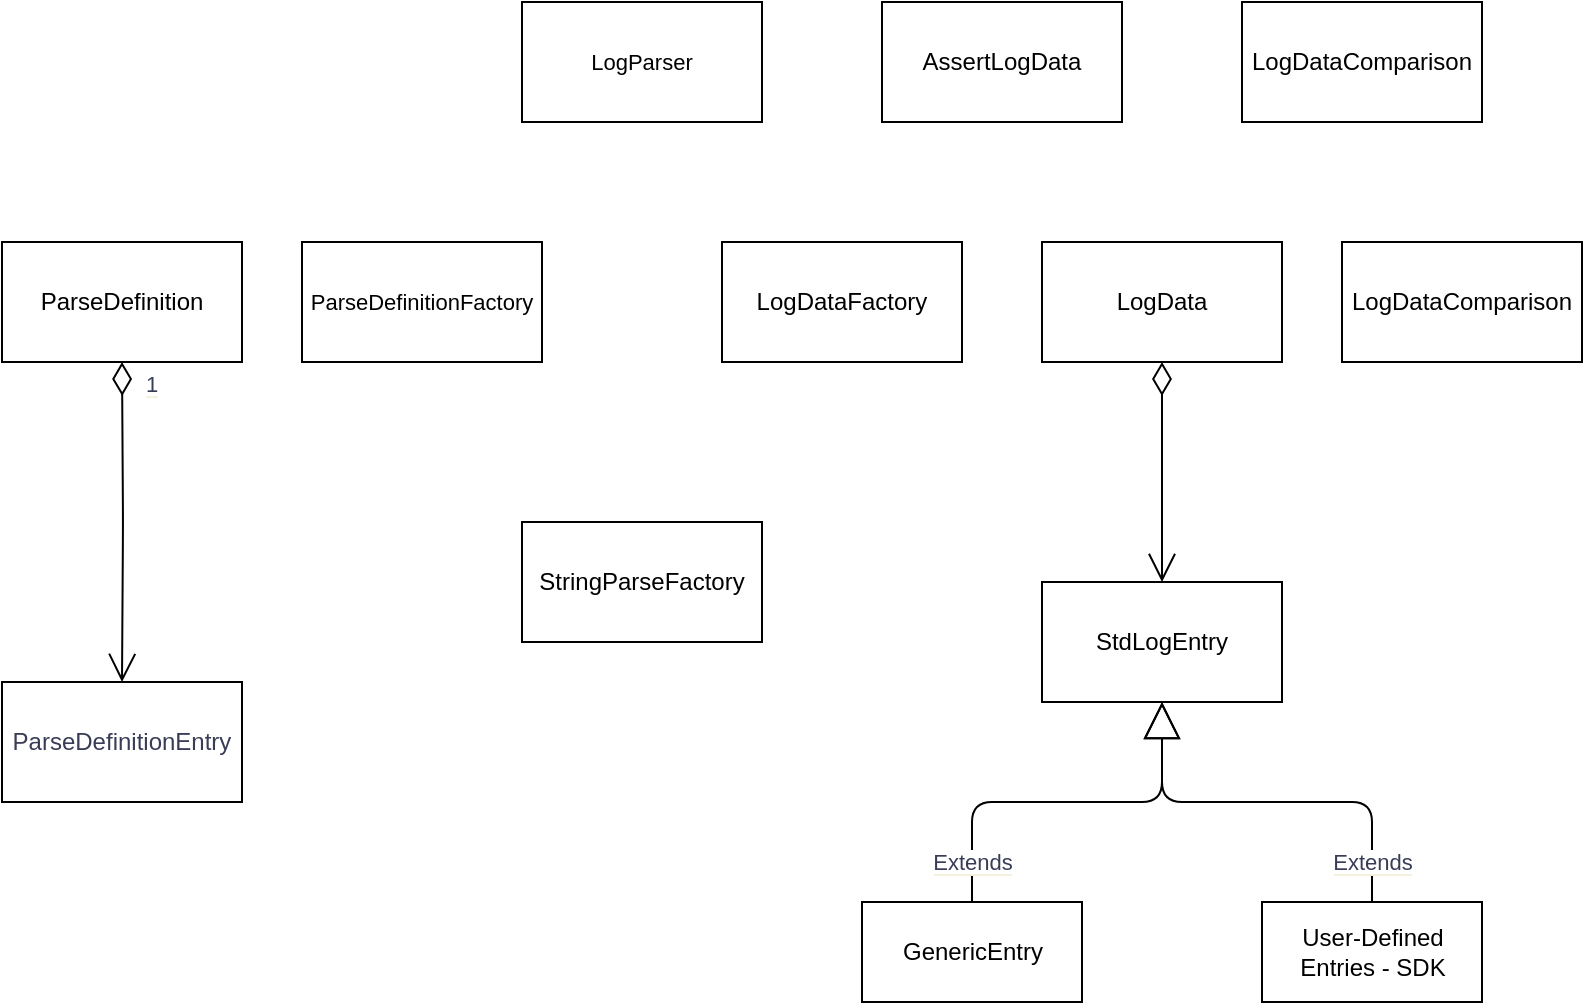 <mxfile version="21.5.0" type="device" pages="3">
  <diagram id="GF7U1PxuMcIbTAeL1bwN" name="Classes">
    <mxGraphModel dx="1075" dy="878" grid="1" gridSize="10" guides="1" tooltips="1" connect="1" arrows="1" fold="1" page="1" pageScale="1" pageWidth="850" pageHeight="1100" background="#FFFFFF" math="0" shadow="0">
      <root>
        <mxCell id="0" />
        <mxCell id="1" parent="0" />
        <mxCell id="3esVAuNI5rKfL7CeLyRI-1" value="ParseDefinition" style="rounded=0;whiteSpace=wrap;html=1;" parent="1" vertex="1">
          <mxGeometry x="70" y="190" width="120" height="60" as="geometry" />
        </mxCell>
        <mxCell id="3esVAuNI5rKfL7CeLyRI-4" value="ParseDefinitionEntry" style="rounded=0;whiteSpace=wrap;html=1;fontColor=#393C56;fillColor=#FFFFFF;" parent="1" vertex="1">
          <mxGeometry x="70" y="410" width="120" height="60" as="geometry" />
        </mxCell>
        <mxCell id="3esVAuNI5rKfL7CeLyRI-5" value="1" style="endArrow=open;html=1;endSize=12;startArrow=diamondThin;startSize=14;startFill=0;edgeStyle=orthogonalEdgeStyle;align=left;verticalAlign=bottom;exitX=0.5;exitY=1;exitDx=0;exitDy=0;labelBackgroundColor=#F4F1DE;fontColor=#393C56;" parent="1" source="3esVAuNI5rKfL7CeLyRI-9" target="3esVAuNI5rKfL7CeLyRI-10" edge="1">
          <mxGeometry x="-1" y="3" relative="1" as="geometry">
            <mxPoint x="560" y="530" as="sourcePoint" />
            <mxPoint x="720" y="530" as="targetPoint" />
          </mxGeometry>
        </mxCell>
        <mxCell id="3esVAuNI5rKfL7CeLyRI-7" value="&lt;span style=&quot;background-color: rgb(255 , 255 , 255)&quot;&gt;1&lt;/span&gt;" style="endArrow=open;html=1;endSize=12;startArrow=diamondThin;startSize=14;startFill=0;edgeStyle=orthogonalEdgeStyle;align=left;verticalAlign=bottom;entryX=0.5;entryY=0;entryDx=0;entryDy=0;labelBackgroundColor=#F4F1DE;fontColor=#393C56;" parent="1" target="3esVAuNI5rKfL7CeLyRI-4" edge="1">
          <mxGeometry x="-0.75" y="10" relative="1" as="geometry">
            <mxPoint x="130" y="250" as="sourcePoint" />
            <mxPoint x="290" y="250" as="targetPoint" />
            <mxPoint as="offset" />
          </mxGeometry>
        </mxCell>
        <mxCell id="3esVAuNI5rKfL7CeLyRI-8" value="StringParseFactory" style="rounded=0;whiteSpace=wrap;html=1;" parent="1" vertex="1">
          <mxGeometry x="330" y="330" width="120" height="60" as="geometry" />
        </mxCell>
        <mxCell id="3esVAuNI5rKfL7CeLyRI-9" value="LogData" style="rounded=0;whiteSpace=wrap;html=1;" parent="1" vertex="1">
          <mxGeometry x="590" y="190" width="120" height="60" as="geometry" />
        </mxCell>
        <mxCell id="3esVAuNI5rKfL7CeLyRI-10" value="StdLogEntry" style="rounded=0;whiteSpace=wrap;html=1;" parent="1" vertex="1">
          <mxGeometry x="590" y="360" width="120" height="60" as="geometry" />
        </mxCell>
        <mxCell id="3esVAuNI5rKfL7CeLyRI-11" value="&lt;span style=&quot;background-color: rgb(255 , 255 , 255)&quot;&gt;Extends&lt;/span&gt;" style="endArrow=block;endSize=16;endFill=0;html=1;entryX=0.5;entryY=1;entryDx=0;entryDy=0;exitX=0.5;exitY=0;exitDx=0;exitDy=0;edgeStyle=orthogonalEdgeStyle;labelBackgroundColor=#F4F1DE;fontColor=#393C56;" parent="1" source="3esVAuNI5rKfL7CeLyRI-13" target="3esVAuNI5rKfL7CeLyRI-10" edge="1">
          <mxGeometry x="-0.805" width="160" relative="1" as="geometry">
            <mxPoint x="580" y="530" as="sourcePoint" />
            <mxPoint x="720" y="530" as="targetPoint" />
            <mxPoint as="offset" />
          </mxGeometry>
        </mxCell>
        <mxCell id="3esVAuNI5rKfL7CeLyRI-12" value="GenericEntry" style="html=1;" parent="1" vertex="1">
          <mxGeometry x="500" y="520" width="110" height="50" as="geometry" />
        </mxCell>
        <mxCell id="3esVAuNI5rKfL7CeLyRI-13" value="User-Defined &lt;br&gt;Entries - SDK" style="html=1;" parent="1" vertex="1">
          <mxGeometry x="700" y="520" width="110" height="50" as="geometry" />
        </mxCell>
        <mxCell id="3esVAuNI5rKfL7CeLyRI-16" value="&lt;span style=&quot;background-color: rgb(255 , 255 , 255)&quot;&gt;Extends&lt;/span&gt;" style="endArrow=block;endSize=16;endFill=0;html=1;exitX=0.5;exitY=0;exitDx=0;exitDy=0;edgeStyle=orthogonalEdgeStyle;labelBackgroundColor=#F4F1DE;fontColor=#393C56;" parent="1" source="3esVAuNI5rKfL7CeLyRI-12" edge="1">
          <mxGeometry x="-0.795" width="160" relative="1" as="geometry">
            <mxPoint x="765" y="530" as="sourcePoint" />
            <mxPoint x="650" y="420" as="targetPoint" />
            <Array as="points">
              <mxPoint x="555" y="470" />
              <mxPoint x="650" y="470" />
            </Array>
            <mxPoint as="offset" />
          </mxGeometry>
        </mxCell>
        <mxCell id="TdK94imFUNZyAdLY62Pe-1" value="LogDataFactory" style="rounded=0;whiteSpace=wrap;html=1;" parent="1" vertex="1">
          <mxGeometry x="430" y="190" width="120" height="60" as="geometry" />
        </mxCell>
        <mxCell id="zzXbPnh0_n_hrCKqK9TP-1" value="ParseDefinitionFactory" style="rounded=0;whiteSpace=wrap;html=1;labelBackgroundColor=#FFFFFF;strokeColor=#000000;fillColor=#FFFFFF;fontSize=11;align=center;" parent="1" vertex="1">
          <mxGeometry x="220" y="190" width="120" height="60" as="geometry" />
        </mxCell>
        <mxCell id="zzXbPnh0_n_hrCKqK9TP-2" value="LogParser" style="rounded=0;whiteSpace=wrap;html=1;labelBackgroundColor=#FFFFFF;strokeColor=#000000;fillColor=#FFFFFF;fontSize=11;align=center;" parent="1" vertex="1">
          <mxGeometry x="330" y="70" width="120" height="60" as="geometry" />
        </mxCell>
        <mxCell id="14i7gPND95nUmCYajVc4-1" value="AssertLogData" style="rounded=0;whiteSpace=wrap;html=1;" parent="1" vertex="1">
          <mxGeometry x="510" y="70" width="120" height="60" as="geometry" />
        </mxCell>
        <mxCell id="IXznLi01B8EG89rwjajt-1" value="LogDataComparison" style="rounded=0;whiteSpace=wrap;html=1;" vertex="1" parent="1">
          <mxGeometry x="690" y="70" width="120" height="60" as="geometry" />
        </mxCell>
        <mxCell id="yQtMzxN9dYNKCZFNFqiL-1" value="LogDataComparison" style="rounded=0;whiteSpace=wrap;html=1;" vertex="1" parent="1">
          <mxGeometry x="740" y="190" width="120" height="60" as="geometry" />
        </mxCell>
      </root>
    </mxGraphModel>
  </diagram>
  <diagram id="LirX-YWR1LI0kx1sx8zC" name="Processes">
    <mxGraphModel dx="1075" dy="878" grid="1" gridSize="10" guides="1" tooltips="1" connect="1" arrows="1" fold="1" page="1" pageScale="1" pageWidth="827" pageHeight="1169" background="#FFFFFF" math="0" shadow="0">
      <root>
        <mxCell id="dgaH53lybmkEFGB52cs7-0" />
        <mxCell id="dgaH53lybmkEFGB52cs7-1" parent="dgaH53lybmkEFGB52cs7-0" />
        <mxCell id="dgaH53lybmkEFGB52cs7-28" style="edgeStyle=orthogonalEdgeStyle;rounded=0;orthogonalLoop=1;jettySize=auto;html=1;exitX=1;exitY=0.5;exitDx=0;exitDy=0;entryX=0;entryY=0.25;entryDx=0;entryDy=0;labelBackgroundColor=#FFFFFF;fontColor=#393C56;" parent="dgaH53lybmkEFGB52cs7-1" source="dgaH53lybmkEFGB52cs7-22" target="dgaH53lybmkEFGB52cs7-27" edge="1">
          <mxGeometry relative="1" as="geometry" />
        </mxCell>
        <mxCell id="FXQAlGXq-PYeFnHcnt1Y-21" value="export" style="edgeStyle=orthogonalEdgeStyle;rounded=0;orthogonalLoop=1;jettySize=auto;html=1;exitX=1;exitY=0.25;exitDx=0;exitDy=0;entryX=0.009;entryY=0.413;entryDx=0;entryDy=0;entryPerimeter=0;dashed=1;labelBackgroundColor=#FFFFFF;strokeColor=#000000;fontSize=11;" parent="dgaH53lybmkEFGB52cs7-1" source="dgaH53lybmkEFGB52cs7-22" target="FXQAlGXq-PYeFnHcnt1Y-19" edge="1">
          <mxGeometry relative="1" as="geometry" />
        </mxCell>
        <mxCell id="dgaH53lybmkEFGB52cs7-22" value="Parse Definition" style="rounded=0;whiteSpace=wrap;html=1;shadow=1;labelBackgroundColor=#FFFFFF;" parent="dgaH53lybmkEFGB52cs7-1" vertex="1">
          <mxGeometry x="260" y="130" width="120" height="60" as="geometry" />
        </mxCell>
        <mxCell id="dgaH53lybmkEFGB52cs7-45" style="edgeStyle=orthogonalEdgeStyle;rounded=0;orthogonalLoop=1;jettySize=auto;html=1;exitX=1;exitY=0.5;exitDx=0;exitDy=0;entryX=0;entryY=0.5;entryDx=0;entryDy=0;fontColor=#393C56;labelBackgroundColor=#FFFFFF;" parent="dgaH53lybmkEFGB52cs7-1" source="dgaH53lybmkEFGB52cs7-27" target="dgaH53lybmkEFGB52cs7-42" edge="1">
          <mxGeometry relative="1" as="geometry" />
        </mxCell>
        <mxCell id="dgaH53lybmkEFGB52cs7-27" value="LogDataFactory" style="rounded=0;whiteSpace=wrap;html=1;shadow=1;labelBackgroundColor=#FFFFFF;" parent="dgaH53lybmkEFGB52cs7-1" vertex="1">
          <mxGeometry x="440" y="227" width="120" height="60" as="geometry" />
        </mxCell>
        <mxCell id="dgaH53lybmkEFGB52cs7-35" value="Group By &lt;br&gt;Definition Entry" style="edgeStyle=orthogonalEdgeStyle;rounded=0;orthogonalLoop=1;jettySize=auto;html=1;exitX=1;exitY=0.25;exitDx=0;exitDy=0;entryX=0;entryY=0.5;entryDx=0;entryDy=0;entryPerimeter=0;fontColor=#393C56;labelBackgroundColor=#FFFFFF;" parent="dgaH53lybmkEFGB52cs7-1" source="dgaH53lybmkEFGB52cs7-42" target="dgaH53lybmkEFGB52cs7-34" edge="1">
          <mxGeometry x="0.589" relative="1" as="geometry">
            <mxPoint x="700" y="260" as="sourcePoint" />
            <Array as="points">
              <mxPoint x="850" y="242" />
              <mxPoint x="850" y="180" />
            </Array>
            <mxPoint as="offset" />
          </mxGeometry>
        </mxCell>
        <mxCell id="dgaH53lybmkEFGB52cs7-32" style="edgeStyle=orthogonalEdgeStyle;rounded=0;orthogonalLoop=1;jettySize=auto;html=1;exitX=0.5;exitY=1;exitDx=0;exitDy=0;labelBackgroundColor=#FFFFFF;fontColor=#393C56;" parent="dgaH53lybmkEFGB52cs7-1" edge="1">
          <mxGeometry relative="1" as="geometry">
            <mxPoint x="680" y="292" as="sourcePoint" />
            <mxPoint x="680" y="292" as="targetPoint" />
          </mxGeometry>
        </mxCell>
        <mxCell id="dgaH53lybmkEFGB52cs7-34" value="Group By" style="strokeWidth=2;html=1;shape=mxgraph.flowchart.terminator;whiteSpace=wrap;shadow=1;labelBackgroundColor=#FFFFFF;" parent="dgaH53lybmkEFGB52cs7-1" vertex="1">
          <mxGeometry x="970" y="150" width="100" height="60" as="geometry" />
        </mxCell>
        <mxCell id="FXQAlGXq-PYeFnHcnt1Y-17" value="&lt;font style=&quot;font-size: 11px&quot;&gt;Filter By &lt;br&gt;Definition Entry&lt;/font&gt;" style="edgeStyle=orthogonalEdgeStyle;rounded=0;orthogonalLoop=1;jettySize=auto;html=1;exitX=1;exitY=0.25;exitDx=0;exitDy=0;entryX=0;entryY=0.5;entryDx=0;entryDy=0;entryPerimeter=0;labelBackgroundColor=#FFFFFF;strokeColor=#000000;fontSize=12;" parent="dgaH53lybmkEFGB52cs7-1" source="dgaH53lybmkEFGB52cs7-42" target="FXQAlGXq-PYeFnHcnt1Y-16" edge="1">
          <mxGeometry x="0.568" relative="1" as="geometry">
            <Array as="points">
              <mxPoint x="850" y="242" />
              <mxPoint x="850" y="290" />
            </Array>
            <mxPoint as="offset" />
          </mxGeometry>
        </mxCell>
        <mxCell id="CEJ-vFzQ0yJb0CGG5-7o-4" style="edgeStyle=orthogonalEdgeStyle;rounded=0;orthogonalLoop=1;jettySize=auto;html=1;exitX=1;exitY=0.75;exitDx=0;exitDy=0;entryX=0;entryY=0.5;entryDx=0;entryDy=0;dashed=1;" parent="dgaH53lybmkEFGB52cs7-1" source="dgaH53lybmkEFGB52cs7-42" target="CEJ-vFzQ0yJb0CGG5-7o-0" edge="1">
          <mxGeometry relative="1" as="geometry" />
        </mxCell>
        <mxCell id="CEJ-vFzQ0yJb0CGG5-7o-5" value="export" style="edgeStyle=orthogonalEdgeStyle;rounded=0;orthogonalLoop=1;jettySize=auto;html=1;exitX=1;exitY=0.75;exitDx=0;exitDy=0;entryX=0;entryY=0.5;entryDx=0;entryDy=0;dashed=1;" parent="dgaH53lybmkEFGB52cs7-1" source="dgaH53lybmkEFGB52cs7-42" target="CEJ-vFzQ0yJb0CGG5-7o-1" edge="1">
          <mxGeometry relative="1" as="geometry" />
        </mxCell>
        <mxCell id="C3BIZFhyQSCN-kVbLvhw-1" value="compare &lt;br&gt;two&lt;br&gt;LogData" style="edgeStyle=orthogonalEdgeStyle;rounded=0;orthogonalLoop=1;jettySize=auto;html=1;exitX=1;exitY=0.25;exitDx=0;exitDy=0;entryX=0;entryY=0.5;entryDx=0;entryDy=0;entryPerimeter=0;" parent="dgaH53lybmkEFGB52cs7-1" source="dgaH53lybmkEFGB52cs7-42" target="C3BIZFhyQSCN-kVbLvhw-2" edge="1">
          <mxGeometry x="0.652" relative="1" as="geometry">
            <mxPoint x="850" y="80" as="targetPoint" />
            <Array as="points">
              <mxPoint x="850" y="242" />
              <mxPoint x="850" y="70" />
            </Array>
            <mxPoint as="offset" />
          </mxGeometry>
        </mxCell>
        <mxCell id="GjdqCvJivDHMyhRgbLtD-1" style="edgeStyle=orthogonalEdgeStyle;rounded=0;orthogonalLoop=1;jettySize=auto;html=1;exitX=1;exitY=0.25;exitDx=0;exitDy=0;entryX=0;entryY=0.5;entryDx=0;entryDy=0;entryPerimeter=0;" edge="1" parent="dgaH53lybmkEFGB52cs7-1" source="dgaH53lybmkEFGB52cs7-42" target="GjdqCvJivDHMyhRgbLtD-0">
          <mxGeometry relative="1" as="geometry">
            <Array as="points">
              <mxPoint x="850" y="242" />
              <mxPoint x="850" y="396" />
            </Array>
          </mxGeometry>
        </mxCell>
        <mxCell id="GjdqCvJivDHMyhRgbLtD-2" value="Compare with &lt;br&gt;another LogData" style="edgeLabel;html=1;align=center;verticalAlign=middle;resizable=0;points=[];" vertex="1" connectable="0" parent="GjdqCvJivDHMyhRgbLtD-1">
          <mxGeometry x="0.579" y="4" relative="1" as="geometry">
            <mxPoint x="25" y="4" as="offset" />
          </mxGeometry>
        </mxCell>
        <mxCell id="dgaH53lybmkEFGB52cs7-42" value="LogData" style="rounded=0;whiteSpace=wrap;html=1;shadow=1;labelBackgroundColor=#FFFFFF;" parent="dgaH53lybmkEFGB52cs7-1" vertex="1">
          <mxGeometry x="600" y="227" width="120" height="60" as="geometry" />
        </mxCell>
        <mxCell id="dgaH53lybmkEFGB52cs7-44" style="edgeStyle=orthogonalEdgeStyle;rounded=0;orthogonalLoop=1;jettySize=auto;html=1;entryX=0;entryY=0.75;entryDx=0;entryDy=0;fontColor=#393C56;labelBackgroundColor=#FFFFFF;exitX=1;exitY=0.382;exitDx=0;exitDy=0;exitPerimeter=0;" parent="dgaH53lybmkEFGB52cs7-1" source="FXQAlGXq-PYeFnHcnt1Y-4" target="dgaH53lybmkEFGB52cs7-27" edge="1">
          <mxGeometry relative="1" as="geometry">
            <mxPoint x="360" y="365" as="sourcePoint" />
          </mxGeometry>
        </mxCell>
        <mxCell id="ZcS6aGmG_2TChDtmGan3-1" style="edgeStyle=orthogonalEdgeStyle;rounded=0;orthogonalLoop=1;jettySize=auto;html=1;exitX=1;exitY=0.5;exitDx=0;exitDy=0;entryX=0;entryY=0.25;entryDx=0;entryDy=0;labelBackgroundColor=#FFFFFF;fontColor=#393C56;" parent="dgaH53lybmkEFGB52cs7-1" source="ZcS6aGmG_2TChDtmGan3-2" target="ZcS6aGmG_2TChDtmGan3-8" edge="1">
          <mxGeometry relative="1" as="geometry" />
        </mxCell>
        <mxCell id="FXQAlGXq-PYeFnHcnt1Y-20" value="export" style="edgeStyle=orthogonalEdgeStyle;rounded=0;orthogonalLoop=1;jettySize=auto;html=1;exitX=1;exitY=0.25;exitDx=0;exitDy=0;entryX=0;entryY=0.5;entryDx=0;entryDy=0;dashed=1;labelBackgroundColor=#FFFFFF;strokeColor=#000000;fontSize=11;" parent="dgaH53lybmkEFGB52cs7-1" source="ZcS6aGmG_2TChDtmGan3-2" target="FXQAlGXq-PYeFnHcnt1Y-18" edge="1">
          <mxGeometry relative="1" as="geometry" />
        </mxCell>
        <mxCell id="ZcS6aGmG_2TChDtmGan3-2" value="Parse Definition" style="rounded=0;whiteSpace=wrap;html=1;shadow=1;labelBackgroundColor=#FFFFFF;" parent="dgaH53lybmkEFGB52cs7-1" vertex="1">
          <mxGeometry x="250" y="610" width="120" height="60" as="geometry" />
        </mxCell>
        <mxCell id="ZcS6aGmG_2TChDtmGan3-7" style="edgeStyle=orthogonalEdgeStyle;rounded=0;orthogonalLoop=1;jettySize=auto;html=1;exitX=1;exitY=0.5;exitDx=0;exitDy=0;entryX=0;entryY=0.5;entryDx=0;entryDy=0;fontColor=#393C56;labelBackgroundColor=#FFFFFF;" parent="dgaH53lybmkEFGB52cs7-1" source="ZcS6aGmG_2TChDtmGan3-8" target="ZcS6aGmG_2TChDtmGan3-18" edge="1">
          <mxGeometry relative="1" as="geometry" />
        </mxCell>
        <mxCell id="ZcS6aGmG_2TChDtmGan3-8" value="StringParseFactory" style="rounded=0;whiteSpace=wrap;html=1;shadow=1;labelBackgroundColor=#FFFFFF;" parent="dgaH53lybmkEFGB52cs7-1" vertex="1">
          <mxGeometry x="430" y="707" width="120" height="60" as="geometry" />
        </mxCell>
        <mxCell id="ZcS6aGmG_2TChDtmGan3-11" style="edgeStyle=orthogonalEdgeStyle;rounded=0;orthogonalLoop=1;jettySize=auto;html=1;exitX=0.5;exitY=1;exitDx=0;exitDy=0;labelBackgroundColor=#FFFFFF;fontColor=#393C56;" parent="dgaH53lybmkEFGB52cs7-1" edge="1">
          <mxGeometry relative="1" as="geometry">
            <mxPoint x="565" y="752" as="sourcePoint" />
            <mxPoint x="565" y="752" as="targetPoint" />
          </mxGeometry>
        </mxCell>
        <mxCell id="ZcS6aGmG_2TChDtmGan3-18" value="Map&amp;lt;Key, StdLogData&amp;gt;" style="rounded=0;whiteSpace=wrap;html=1;shadow=1;labelBackgroundColor=#FFFFFF;" parent="dgaH53lybmkEFGB52cs7-1" vertex="1">
          <mxGeometry x="590" y="707" width="120" height="60" as="geometry" />
        </mxCell>
        <mxCell id="ZcS6aGmG_2TChDtmGan3-19" style="edgeStyle=orthogonalEdgeStyle;rounded=0;orthogonalLoop=1;jettySize=auto;html=1;entryX=0;entryY=0.75;entryDx=0;entryDy=0;fontColor=#393C56;labelBackgroundColor=#FFFFFF;exitX=0.99;exitY=0.382;exitDx=0;exitDy=0;exitPerimeter=0;" parent="dgaH53lybmkEFGB52cs7-1" source="FXQAlGXq-PYeFnHcnt1Y-8" target="ZcS6aGmG_2TChDtmGan3-8" edge="1">
          <mxGeometry relative="1" as="geometry">
            <mxPoint x="240" y="830" as="sourcePoint" />
          </mxGeometry>
        </mxCell>
        <mxCell id="ZcS6aGmG_2TChDtmGan3-20" value="StringParseFactory" style="rounded=0;whiteSpace=wrap;html=1;shadow=1;labelBackgroundColor=#FFFFFF;" parent="dgaH53lybmkEFGB52cs7-1" vertex="1">
          <mxGeometry x="522" y="380" width="120" height="60" as="geometry" />
        </mxCell>
        <mxCell id="_qDiZtJDH_eAJUZ3RI7b-0" style="edgeStyle=orthogonalEdgeStyle;rounded=0;orthogonalLoop=1;jettySize=auto;html=1;exitX=0.5;exitY=1;exitDx=0;exitDy=0;fontColor=#393C56;labelBackgroundColor=#FFFFFF;entryX=0.25;entryY=0;entryDx=0;entryDy=0;dashed=1;" parent="dgaH53lybmkEFGB52cs7-1" source="dgaH53lybmkEFGB52cs7-27" target="ZcS6aGmG_2TChDtmGan3-20" edge="1">
          <mxGeometry relative="1" as="geometry">
            <mxPoint x="410" y="440" as="sourcePoint" />
            <mxPoint x="570" y="370" as="targetPoint" />
          </mxGeometry>
        </mxCell>
        <mxCell id="_qDiZtJDH_eAJUZ3RI7b-1" style="edgeStyle=orthogonalEdgeStyle;rounded=0;orthogonalLoop=1;jettySize=auto;html=1;entryX=0.5;entryY=1;entryDx=0;entryDy=0;fontColor=#393C56;labelBackgroundColor=#FFFFFF;exitX=0.75;exitY=0;exitDx=0;exitDy=0;dashed=1;" parent="dgaH53lybmkEFGB52cs7-1" source="ZcS6aGmG_2TChDtmGan3-20" target="dgaH53lybmkEFGB52cs7-42" edge="1">
          <mxGeometry relative="1" as="geometry">
            <mxPoint x="600" y="370" as="sourcePoint" />
            <mxPoint x="460" y="292" as="targetPoint" />
          </mxGeometry>
        </mxCell>
        <mxCell id="1agXI5S5L0JTu-YKie4S-0" value="Simple Process" style="text;html=1;align=left;verticalAlign=middle;whiteSpace=wrap;rounded=0;fontSize=18;fontStyle=1;labelBackgroundColor=#FFFFFF;" parent="dgaH53lybmkEFGB52cs7-1" vertex="1">
          <mxGeometry x="40" y="540" width="220" height="20" as="geometry" />
        </mxCell>
        <mxCell id="1agXI5S5L0JTu-YKie4S-1" value="Standard Process" style="text;html=1;align=left;verticalAlign=middle;whiteSpace=wrap;rounded=0;fontSize=18;fontStyle=1;labelBackgroundColor=#FFFFFF;" parent="dgaH53lybmkEFGB52cs7-1" vertex="1">
          <mxGeometry x="40" y="60" width="220" height="20" as="geometry" />
        </mxCell>
        <mxCell id="FXQAlGXq-PYeFnHcnt1Y-6" value="" style="group" parent="dgaH53lybmkEFGB52cs7-1" vertex="1" connectable="0">
          <mxGeometry x="260" y="300" width="114" height="66" as="geometry" />
        </mxCell>
        <mxCell id="FXQAlGXq-PYeFnHcnt1Y-4" value="" style="shape=document;whiteSpace=wrap;html=1;boundedLbl=1;labelBackgroundColor=#FFFFFF;strokeColor=#000000;fillColor=#FFFFFF;fontSize=18;align=left;" parent="FXQAlGXq-PYeFnHcnt1Y-6" vertex="1">
          <mxGeometry x="14" y="11" width="100" height="55" as="geometry" />
        </mxCell>
        <mxCell id="FXQAlGXq-PYeFnHcnt1Y-3" value="" style="shape=document;whiteSpace=wrap;html=1;boundedLbl=1;labelBackgroundColor=#FFFFFF;strokeColor=#000000;fillColor=#FFFFFF;fontSize=18;align=left;" parent="FXQAlGXq-PYeFnHcnt1Y-6" vertex="1">
          <mxGeometry x="7" y="5" width="100" height="55" as="geometry" />
        </mxCell>
        <mxCell id="FXQAlGXq-PYeFnHcnt1Y-2" value="Log Files" style="shape=document;whiteSpace=wrap;html=1;boundedLbl=1;labelBackgroundColor=#FFFFFF;strokeColor=#000000;fillColor=#FFFFFF;fontSize=12;align=center;" parent="FXQAlGXq-PYeFnHcnt1Y-6" vertex="1">
          <mxGeometry width="100" height="55" as="geometry" />
        </mxCell>
        <mxCell id="FXQAlGXq-PYeFnHcnt1Y-7" value="" style="group" parent="dgaH53lybmkEFGB52cs7-1" vertex="1" connectable="0">
          <mxGeometry x="253" y="790" width="114" height="66" as="geometry" />
        </mxCell>
        <mxCell id="FXQAlGXq-PYeFnHcnt1Y-8" value="" style="shape=document;whiteSpace=wrap;html=1;boundedLbl=1;labelBackgroundColor=#FFFFFF;strokeColor=#000000;fillColor=#FFFFFF;fontSize=18;align=left;" parent="FXQAlGXq-PYeFnHcnt1Y-7" vertex="1">
          <mxGeometry x="14" y="11" width="100" height="55" as="geometry" />
        </mxCell>
        <mxCell id="FXQAlGXq-PYeFnHcnt1Y-9" value="" style="shape=document;whiteSpace=wrap;html=1;boundedLbl=1;labelBackgroundColor=#FFFFFF;strokeColor=#000000;fillColor=#FFFFFF;fontSize=18;align=left;" parent="FXQAlGXq-PYeFnHcnt1Y-7" vertex="1">
          <mxGeometry x="7" y="5" width="100" height="55" as="geometry" />
        </mxCell>
        <mxCell id="FXQAlGXq-PYeFnHcnt1Y-10" value="Log Files" style="shape=document;whiteSpace=wrap;html=1;boundedLbl=1;labelBackgroundColor=#FFFFFF;strokeColor=#000000;fillColor=#FFFFFF;fontSize=12;align=center;" parent="FXQAlGXq-PYeFnHcnt1Y-7" vertex="1">
          <mxGeometry width="100" height="55" as="geometry" />
        </mxCell>
        <mxCell id="FXQAlGXq-PYeFnHcnt1Y-12" value="Import" style="edgeStyle=orthogonalEdgeStyle;rounded=0;orthogonalLoop=1;jettySize=auto;html=1;exitX=1;exitY=0.5;exitDx=0;exitDy=0;entryX=0.5;entryY=1;entryDx=0;entryDy=0;labelBackgroundColor=#FFFFFF;strokeColor=#000000;fontSize=12;dashed=1;" parent="dgaH53lybmkEFGB52cs7-1" source="FXQAlGXq-PYeFnHcnt1Y-11" target="dgaH53lybmkEFGB52cs7-22" edge="1">
          <mxGeometry x="-0.263" relative="1" as="geometry">
            <mxPoint as="offset" />
          </mxGeometry>
        </mxCell>
        <mxCell id="FXQAlGXq-PYeFnHcnt1Y-11" value="JSON&lt;br&gt;&lt;i&gt;ParseDefinition&lt;/i&gt;" style="shape=document;whiteSpace=wrap;html=1;boundedLbl=1;labelBackgroundColor=#FFFFFF;strokeColor=#000000;fillColor=#FFFFFF;fontSize=12;align=center;" parent="dgaH53lybmkEFGB52cs7-1" vertex="1">
          <mxGeometry x="170" y="225.5" width="110" height="63" as="geometry" />
        </mxCell>
        <mxCell id="FXQAlGXq-PYeFnHcnt1Y-14" value="Import" style="edgeStyle=orthogonalEdgeStyle;rounded=0;orthogonalLoop=1;jettySize=auto;html=1;exitX=1;exitY=0.5;exitDx=0;exitDy=0;entryX=0;entryY=0.5;entryDx=0;entryDy=0;labelBackgroundColor=#FFFFFF;strokeColor=#000000;fontSize=11;dashed=1;" parent="dgaH53lybmkEFGB52cs7-1" source="FXQAlGXq-PYeFnHcnt1Y-13" target="ZcS6aGmG_2TChDtmGan3-2" edge="1">
          <mxGeometry relative="1" as="geometry" />
        </mxCell>
        <mxCell id="FXQAlGXq-PYeFnHcnt1Y-13" value="JSON" style="shape=document;whiteSpace=wrap;html=1;boundedLbl=1;labelBackgroundColor=#FFFFFF;strokeColor=#000000;fillColor=#FFFFFF;fontSize=12;align=center;" parent="dgaH53lybmkEFGB52cs7-1" vertex="1">
          <mxGeometry x="70" y="608.5" width="110" height="63" as="geometry" />
        </mxCell>
        <mxCell id="FXQAlGXq-PYeFnHcnt1Y-16" value="Filter By /&lt;br&gt;search" style="strokeWidth=2;html=1;shape=mxgraph.flowchart.terminator;whiteSpace=wrap;shadow=1;labelBackgroundColor=#FFFFFF;" parent="dgaH53lybmkEFGB52cs7-1" vertex="1">
          <mxGeometry x="970" y="260" width="100" height="60" as="geometry" />
        </mxCell>
        <mxCell id="FXQAlGXq-PYeFnHcnt1Y-18" value="JSON" style="shape=document;whiteSpace=wrap;html=1;boundedLbl=1;labelBackgroundColor=#FFFFFF;strokeColor=#000000;fillColor=#FFFFFF;fontSize=12;align=center;" parent="dgaH53lybmkEFGB52cs7-1" vertex="1">
          <mxGeometry x="527" y="560" width="110" height="63" as="geometry" />
        </mxCell>
        <mxCell id="FXQAlGXq-PYeFnHcnt1Y-19" value="JSON&lt;br&gt;&lt;i&gt;ParseDefinition&lt;/i&gt;" style="shape=document;whiteSpace=wrap;html=1;boundedLbl=1;labelBackgroundColor=#FFFFFF;strokeColor=#000000;fillColor=#FFFFFF;fontSize=12;align=center;" parent="dgaH53lybmkEFGB52cs7-1" vertex="1">
          <mxGeometry x="480" y="60" width="110" height="63" as="geometry" />
        </mxCell>
        <mxCell id="lyjGug2tUvNNUlWhtMs8-1" style="edgeStyle=orthogonalEdgeStyle;rounded=0;orthogonalLoop=1;jettySize=auto;html=1;entryX=0.5;entryY=0;entryDx=0;entryDy=0;" parent="dgaH53lybmkEFGB52cs7-1" source="lyjGug2tUvNNUlWhtMs8-0" target="dgaH53lybmkEFGB52cs7-27" edge="1">
          <mxGeometry relative="1" as="geometry">
            <Array as="points">
              <mxPoint x="740" y="170" />
              <mxPoint x="500" y="170" />
            </Array>
          </mxGeometry>
        </mxCell>
        <mxCell id="lyjGug2tUvNNUlWhtMs8-2" style="edgeStyle=orthogonalEdgeStyle;rounded=0;orthogonalLoop=1;jettySize=auto;html=1;exitX=0.5;exitY=1;exitDx=0;exitDy=0;entryX=0.5;entryY=0;entryDx=0;entryDy=0;" parent="dgaH53lybmkEFGB52cs7-1" source="lyjGug2tUvNNUlWhtMs8-0" target="dgaH53lybmkEFGB52cs7-42" edge="1">
          <mxGeometry relative="1" as="geometry">
            <Array as="points">
              <mxPoint x="740" y="170" />
              <mxPoint x="660" y="170" />
            </Array>
          </mxGeometry>
        </mxCell>
        <mxCell id="9uaXu-D09AmdbCkIUOTs-0" value="assertLogContains" style="edgeLabel;html=1;align=center;verticalAlign=middle;resizable=0;points=[];" parent="lyjGug2tUvNNUlWhtMs8-2" vertex="1" connectable="0">
          <mxGeometry x="-0.662" y="1" relative="1" as="geometry">
            <mxPoint x="-1" y="-12" as="offset" />
          </mxGeometry>
        </mxCell>
        <mxCell id="lyjGug2tUvNNUlWhtMs8-0" value="AsserLogData" style="rounded=0;whiteSpace=wrap;html=1;shadow=1;labelBackgroundColor=#FFFFFF;" parent="dgaH53lybmkEFGB52cs7-1" vertex="1">
          <mxGeometry x="680" y="40" width="120" height="60" as="geometry" />
        </mxCell>
        <mxCell id="9uaXu-D09AmdbCkIUOTs-1" value="" style="edgeStyle=orthogonalEdgeStyle;rounded=0;orthogonalLoop=1;jettySize=auto;html=1;exitX=1;exitY=0.5;exitDx=0;exitDy=0;entryX=0;entryY=0.5;entryDx=0;entryDy=0;labelBackgroundColor=#FFFFFF;strokeColor=#000000;fontSize=12;dashed=1;" parent="dgaH53lybmkEFGB52cs7-1" source="FXQAlGXq-PYeFnHcnt1Y-11" target="dgaH53lybmkEFGB52cs7-27" edge="1">
          <mxGeometry relative="1" as="geometry">
            <mxPoint x="290" y="268.5" as="sourcePoint" />
            <mxPoint x="330" y="200" as="targetPoint" />
          </mxGeometry>
        </mxCell>
        <mxCell id="CEJ-vFzQ0yJb0CGG5-7o-0" value="HTML" style="shape=document;whiteSpace=wrap;html=1;boundedLbl=1;labelBackgroundColor=#FFFFFF;strokeColor=#000000;fillColor=#FFFFFF;fontSize=12;align=center;" parent="dgaH53lybmkEFGB52cs7-1" vertex="1">
          <mxGeometry x="840" y="450" width="110" height="63" as="geometry" />
        </mxCell>
        <mxCell id="CEJ-vFzQ0yJb0CGG5-7o-1" value="CSV" style="shape=document;whiteSpace=wrap;html=1;boundedLbl=1;labelBackgroundColor=#FFFFFF;strokeColor=#000000;fillColor=#FFFFFF;fontSize=12;align=center;" parent="dgaH53lybmkEFGB52cs7-1" vertex="1">
          <mxGeometry x="840" y="540" width="110" height="63" as="geometry" />
        </mxCell>
        <mxCell id="C3BIZFhyQSCN-kVbLvhw-2" value="Compare" style="strokeWidth=2;html=1;shape=mxgraph.flowchart.terminator;whiteSpace=wrap;shadow=1;labelBackgroundColor=#FFFFFF;" parent="dgaH53lybmkEFGB52cs7-1" vertex="1">
          <mxGeometry x="970" y="40" width="100" height="60" as="geometry" />
        </mxCell>
        <mxCell id="C3BIZFhyQSCN-kVbLvhw-3" value="export" style="edgeStyle=orthogonalEdgeStyle;rounded=0;orthogonalLoop=1;jettySize=auto;html=1;exitX=1;exitY=0.5;exitDx=0;exitDy=0;dashed=1;exitPerimeter=0;entryX=0;entryY=0.5;entryDx=0;entryDy=0;" parent="dgaH53lybmkEFGB52cs7-1" source="C3BIZFhyQSCN-kVbLvhw-2" target="C3BIZFhyQSCN-kVbLvhw-4" edge="1">
          <mxGeometry relative="1" as="geometry">
            <mxPoint x="730" y="282" as="sourcePoint" />
            <mxPoint x="1110" y="70" as="targetPoint" />
          </mxGeometry>
        </mxCell>
        <mxCell id="C3BIZFhyQSCN-kVbLvhw-4" value="HTML" style="shape=document;whiteSpace=wrap;html=1;boundedLbl=1;labelBackgroundColor=#FFFFFF;strokeColor=#000000;fillColor=#FFFFFF;fontSize=12;align=center;" parent="dgaH53lybmkEFGB52cs7-1" vertex="1">
          <mxGeometry x="1140" y="37" width="110" height="63" as="geometry" />
        </mxCell>
        <mxCell id="GjdqCvJivDHMyhRgbLtD-0" value="compare" style="strokeWidth=2;html=1;shape=mxgraph.flowchart.terminator;whiteSpace=wrap;shadow=1;labelBackgroundColor=#FFFFFF;" vertex="1" parent="dgaH53lybmkEFGB52cs7-1">
          <mxGeometry x="970" y="366" width="100" height="60" as="geometry" />
        </mxCell>
      </root>
    </mxGraphModel>
  </diagram>
  <diagram id="6ssjRT5Lo6XObwfs72mm" name="log-parsing">
    <mxGraphModel dx="1075" dy="878" grid="1" gridSize="10" guides="1" tooltips="1" connect="1" arrows="1" fold="1" page="1" pageScale="1" pageWidth="1169" pageHeight="827" math="0" shadow="0">
      <root>
        <mxCell id="ElcgD5YhV_jEJsSnePJW-0" />
        <mxCell id="ElcgD5YhV_jEJsSnePJW-1" parent="ElcgD5YhV_jEJsSnePJW-0" />
        <mxCell id="aDYqZOip61yE5XBmIc_z-1" value="" style="shape=flexArrow;endArrow=classic;html=1;rounded=0;" edge="1" parent="ElcgD5YhV_jEJsSnePJW-1">
          <mxGeometry width="50" height="50" relative="1" as="geometry">
            <mxPoint x="120" y="439.5" as="sourcePoint" />
            <mxPoint x="890" y="440" as="targetPoint" />
          </mxGeometry>
        </mxCell>
        <mxCell id="ElcgD5YhV_jEJsSnePJW-22" style="edgeStyle=orthogonalEdgeStyle;rounded=0;orthogonalLoop=1;jettySize=auto;html=1;exitX=0.5;exitY=1;exitDx=0;exitDy=0;entryX=0.5;entryY=0;entryDx=0;entryDy=0;endArrow=none;endFill=0;strokeWidth=1;startArrow=diamondThin;startFill=0;startSize=12;" parent="ElcgD5YhV_jEJsSnePJW-1" source="ElcgD5YhV_jEJsSnePJW-2" target="ElcgD5YhV_jEJsSnePJW-3" edge="1">
          <mxGeometry relative="1" as="geometry" />
        </mxCell>
        <mxCell id="ElcgD5YhV_jEJsSnePJW-23" style="edgeStyle=orthogonalEdgeStyle;rounded=0;orthogonalLoop=1;jettySize=auto;html=1;exitX=0.5;exitY=1;exitDx=0;exitDy=0;entryX=0.5;entryY=0;entryDx=0;entryDy=0;startArrow=diamondThin;startFill=0;endArrow=none;endFill=0;startSize=12;strokeColor=#000000;strokeWidth=1;" parent="ElcgD5YhV_jEJsSnePJW-1" source="ElcgD5YhV_jEJsSnePJW-2" target="ElcgD5YhV_jEJsSnePJW-6" edge="1">
          <mxGeometry relative="1" as="geometry" />
        </mxCell>
        <mxCell id="ElcgD5YhV_jEJsSnePJW-24" style="edgeStyle=orthogonalEdgeStyle;rounded=0;orthogonalLoop=1;jettySize=auto;html=1;exitX=0.5;exitY=1;exitDx=0;exitDy=0;startArrow=diamondThin;startFill=0;endArrow=none;endFill=0;startSize=12;strokeColor=#000000;strokeWidth=1;entryX=0.5;entryY=0;entryDx=0;entryDy=0;" parent="ElcgD5YhV_jEJsSnePJW-1" source="ElcgD5YhV_jEJsSnePJW-2" target="ElcgD5YhV_jEJsSnePJW-5" edge="1">
          <mxGeometry relative="1" as="geometry">
            <mxPoint x="450" y="400" as="targetPoint" />
          </mxGeometry>
        </mxCell>
        <mxCell id="ElcgD5YhV_jEJsSnePJW-25" style="edgeStyle=orthogonalEdgeStyle;rounded=0;orthogonalLoop=1;jettySize=auto;html=1;exitX=0.5;exitY=1;exitDx=0;exitDy=0;entryX=0.5;entryY=0;entryDx=0;entryDy=0;startArrow=diamondThin;startFill=0;endArrow=none;endFill=0;startSize=12;strokeColor=#000000;strokeWidth=1;" parent="ElcgD5YhV_jEJsSnePJW-1" source="ElcgD5YhV_jEJsSnePJW-2" target="ElcgD5YhV_jEJsSnePJW-4" edge="1">
          <mxGeometry relative="1" as="geometry" />
        </mxCell>
        <mxCell id="ElcgD5YhV_jEJsSnePJW-26" style="edgeStyle=orthogonalEdgeStyle;rounded=0;orthogonalLoop=1;jettySize=auto;html=1;exitX=0.5;exitY=1;exitDx=0;exitDy=0;startArrow=diamondThin;startFill=0;endArrow=none;endFill=0;startSize=12;strokeColor=#000000;strokeWidth=1;" parent="ElcgD5YhV_jEJsSnePJW-1" source="ElcgD5YhV_jEJsSnePJW-2" target="ElcgD5YhV_jEJsSnePJW-7" edge="1">
          <mxGeometry relative="1" as="geometry" />
        </mxCell>
        <mxCell id="ElcgD5YhV_jEJsSnePJW-2" value="Parse Definition" style="rounded=0;whiteSpace=wrap;html=1;" parent="ElcgD5YhV_jEJsSnePJW-1" vertex="1">
          <mxGeometry x="310" y="240" width="120" height="60" as="geometry" />
        </mxCell>
        <mxCell id="ElcgD5YhV_jEJsSnePJW-11" style="edgeStyle=orthogonalEdgeStyle;rounded=0;orthogonalLoop=1;jettySize=auto;html=1;exitX=0.5;exitY=1;exitDx=0;exitDy=0;entryX=0.007;entryY=-0.025;entryDx=0;entryDy=0;endArrow=diamondThin;endFill=0;strokeWidth=1;entryPerimeter=0;" parent="ElcgD5YhV_jEJsSnePJW-1" source="ElcgD5YhV_jEJsSnePJW-3" target="ElcgD5YhV_jEJsSnePJW-8" edge="1">
          <mxGeometry relative="1" as="geometry" />
        </mxCell>
        <mxCell id="ElcgD5YhV_jEJsSnePJW-12" style="edgeStyle=orthogonalEdgeStyle;rounded=0;orthogonalLoop=1;jettySize=auto;html=1;exitX=0.5;exitY=1;exitDx=0;exitDy=0;entryX=0.148;entryY=-0.05;entryDx=0;entryDy=0;entryPerimeter=0;strokeWidth=1;" parent="ElcgD5YhV_jEJsSnePJW-1" source="ElcgD5YhV_jEJsSnePJW-3" target="ElcgD5YhV_jEJsSnePJW-8" edge="1">
          <mxGeometry relative="1" as="geometry" />
        </mxCell>
        <mxCell id="ElcgD5YhV_jEJsSnePJW-3" value="ParseDefinitionEntry&lt;br&gt;#1" style="rounded=0;whiteSpace=wrap;html=1;strokeWidth=1;" parent="ElcgD5YhV_jEJsSnePJW-1" vertex="1">
          <mxGeometry x="80" y="410" width="120" height="60" as="geometry" />
        </mxCell>
        <mxCell id="ElcgD5YhV_jEJsSnePJW-17" style="edgeStyle=orthogonalEdgeStyle;rounded=0;orthogonalLoop=1;jettySize=auto;html=1;exitX=0.5;exitY=1;exitDx=0;exitDy=0;entryX=0.51;entryY=0.025;entryDx=0;entryDy=0;entryPerimeter=0;endArrow=diamondThin;endFill=0;strokeWidth=1;" parent="ElcgD5YhV_jEJsSnePJW-1" source="ElcgD5YhV_jEJsSnePJW-4" target="ElcgD5YhV_jEJsSnePJW-8" edge="1">
          <mxGeometry relative="1" as="geometry" />
        </mxCell>
        <mxCell id="ElcgD5YhV_jEJsSnePJW-18" style="edgeStyle=orthogonalEdgeStyle;rounded=0;orthogonalLoop=1;jettySize=auto;html=1;exitX=0.5;exitY=1;exitDx=0;exitDy=0;entryX=0.558;entryY=0;entryDx=0;entryDy=0;entryPerimeter=0;strokeWidth=1;" parent="ElcgD5YhV_jEJsSnePJW-1" source="ElcgD5YhV_jEJsSnePJW-4" target="ElcgD5YhV_jEJsSnePJW-8" edge="1">
          <mxGeometry relative="1" as="geometry" />
        </mxCell>
        <mxCell id="ElcgD5YhV_jEJsSnePJW-4" value="ParseDefinitionEntry&lt;br&gt;#4" style="rounded=0;whiteSpace=wrap;html=1;strokeWidth=1;" parent="ElcgD5YhV_jEJsSnePJW-1" vertex="1">
          <mxGeometry x="540" y="410" width="120" height="60" as="geometry" />
        </mxCell>
        <mxCell id="ElcgD5YhV_jEJsSnePJW-15" style="edgeStyle=orthogonalEdgeStyle;rounded=0;orthogonalLoop=1;jettySize=auto;html=1;exitX=0.5;exitY=1;exitDx=0;exitDy=0;entryX=0.291;entryY=-0.075;entryDx=0;entryDy=0;entryPerimeter=0;endArrow=diamondThin;endFill=0;strokeWidth=1;" parent="ElcgD5YhV_jEJsSnePJW-1" source="ElcgD5YhV_jEJsSnePJW-5" target="ElcgD5YhV_jEJsSnePJW-8" edge="1">
          <mxGeometry relative="1" as="geometry" />
        </mxCell>
        <mxCell id="ElcgD5YhV_jEJsSnePJW-16" style="edgeStyle=orthogonalEdgeStyle;rounded=0;orthogonalLoop=1;jettySize=auto;html=1;exitX=0.5;exitY=1;exitDx=0;exitDy=0;entryX=0.438;entryY=-0.075;entryDx=0;entryDy=0;entryPerimeter=0;strokeWidth=1;" parent="ElcgD5YhV_jEJsSnePJW-1" source="ElcgD5YhV_jEJsSnePJW-5" target="ElcgD5YhV_jEJsSnePJW-8" edge="1">
          <mxGeometry relative="1" as="geometry" />
        </mxCell>
        <mxCell id="ElcgD5YhV_jEJsSnePJW-5" value="ParseDefinitionEntry&lt;br&gt;#3" style="rounded=0;whiteSpace=wrap;html=1;strokeWidth=1;" parent="ElcgD5YhV_jEJsSnePJW-1" vertex="1">
          <mxGeometry x="390" y="410" width="120" height="60" as="geometry" />
        </mxCell>
        <mxCell id="ElcgD5YhV_jEJsSnePJW-13" style="edgeStyle=orthogonalEdgeStyle;rounded=0;orthogonalLoop=1;jettySize=auto;html=1;exitX=0.5;exitY=1;exitDx=0;exitDy=0;endArrow=diamondThin;endFill=0;strokeWidth=1;" parent="ElcgD5YhV_jEJsSnePJW-1" source="ElcgD5YhV_jEJsSnePJW-6" edge="1">
          <mxGeometry relative="1" as="geometry">
            <mxPoint x="230" y="579" as="targetPoint" />
            <Array as="points">
              <mxPoint x="300" y="525" />
              <mxPoint x="230" y="525" />
            </Array>
          </mxGeometry>
        </mxCell>
        <mxCell id="ElcgD5YhV_jEJsSnePJW-14" style="edgeStyle=orthogonalEdgeStyle;rounded=0;orthogonalLoop=1;jettySize=auto;html=1;exitX=0.5;exitY=1;exitDx=0;exitDy=0;entryX=0.267;entryY=0;entryDx=0;entryDy=0;entryPerimeter=0;strokeWidth=1;" parent="ElcgD5YhV_jEJsSnePJW-1" source="ElcgD5YhV_jEJsSnePJW-6" target="ElcgD5YhV_jEJsSnePJW-8" edge="1">
          <mxGeometry relative="1" as="geometry">
            <Array as="points">
              <mxPoint x="300" y="525" />
              <mxPoint x="316" y="525" />
            </Array>
          </mxGeometry>
        </mxCell>
        <mxCell id="ElcgD5YhV_jEJsSnePJW-6" value="ParseDefinitionEntry&lt;br&gt;#2" style="rounded=0;whiteSpace=wrap;html=1;strokeWidth=1;" parent="ElcgD5YhV_jEJsSnePJW-1" vertex="1">
          <mxGeometry x="240" y="410" width="120" height="60" as="geometry" />
        </mxCell>
        <mxCell id="ElcgD5YhV_jEJsSnePJW-19" style="edgeStyle=orthogonalEdgeStyle;rounded=0;orthogonalLoop=1;jettySize=auto;html=1;exitX=0.5;exitY=1;exitDx=0;exitDy=0;entryX=0.636;entryY=-0.025;entryDx=0;entryDy=0;entryPerimeter=0;endArrow=diamondThin;endFill=0;strokeWidth=1;" parent="ElcgD5YhV_jEJsSnePJW-1" source="ElcgD5YhV_jEJsSnePJW-7" target="ElcgD5YhV_jEJsSnePJW-8" edge="1">
          <mxGeometry relative="1" as="geometry" />
        </mxCell>
        <mxCell id="ElcgD5YhV_jEJsSnePJW-20" style="edgeStyle=orthogonalEdgeStyle;rounded=0;orthogonalLoop=1;jettySize=auto;html=1;exitX=0.5;exitY=1;exitDx=0;exitDy=0;entryX=0.902;entryY=-0.05;entryDx=0;entryDy=0;entryPerimeter=0;strokeWidth=1;" parent="ElcgD5YhV_jEJsSnePJW-1" source="ElcgD5YhV_jEJsSnePJW-7" target="ElcgD5YhV_jEJsSnePJW-8" edge="1">
          <mxGeometry relative="1" as="geometry" />
        </mxCell>
        <mxCell id="ElcgD5YhV_jEJsSnePJW-7" value="ParseDefinitionEntry&lt;br&gt;#5" style="rounded=0;whiteSpace=wrap;html=1;strokeWidth=1;" parent="ElcgD5YhV_jEJsSnePJW-1" vertex="1">
          <mxGeometry x="690" y="410" width="120" height="60" as="geometry" />
        </mxCell>
        <mxCell id="ElcgD5YhV_jEJsSnePJW-8" value="&lt;span data-lucid-type=&quot;application/vnd.lucid.text&quot; data-lucid-content=&quot;{&amp;quot;t&amp;quot;:&amp;quot;campaign.adobe.com:443 10.10.13.85 - - [05/Apr/2028:06:25:44 +0200] \&amp;quot;PATCH /rest/head/caption/hasehedIdWithFunnyCharacters HTTP/1.1&amp;quot;,&amp;quot;m&amp;quot;:[{&amp;quot;s&amp;quot;:0,&amp;quot;n&amp;quot;:&amp;quot;a&amp;quot;,&amp;quot;v&amp;quot;:&amp;quot;left&amp;quot;},{&amp;quot;s&amp;quot;:0,&amp;quot;n&amp;quot;:&amp;quot;s&amp;quot;,&amp;quot;v&amp;quot;:22.222,&amp;quot;e&amp;quot;:131},{&amp;quot;s&amp;quot;:0,&amp;quot;n&amp;quot;:&amp;quot;c&amp;quot;,&amp;quot;v&amp;quot;:&amp;quot;333333ff&amp;quot;,&amp;quot;e&amp;quot;:131}]}&quot;&gt;&lt;span style=&quot;text-align: left ; font-size: 16.667px ; color: #333333&quot;&gt;campaign.adobe.com:443 10.10.13.85 - - [05/Apr/2028:06:25:44 +0200] &quot;PATCH /rest/head/caption/hasehedIdWithFunnyCharacters HTTP/1.1&lt;/span&gt;&lt;/span&gt;" style="text;whiteSpace=wrap;html=1;" parent="ElcgD5YhV_jEJsSnePJW-1" vertex="1">
          <mxGeometry x="30" y="580" width="1070" height="40" as="geometry" />
        </mxCell>
        <mxCell id="ElcgD5YhV_jEJsSnePJW-9" value="StringParseFactory" style="rounded=0;whiteSpace=wrap;html=1;" parent="ElcgD5YhV_jEJsSnePJW-1" vertex="1">
          <mxGeometry x="570" y="170" width="120" height="60" as="geometry" />
        </mxCell>
        <mxCell id="VpJJQ-wvZr3tpL-Dw1Ld-3" style="edgeStyle=orthogonalEdgeStyle;rounded=0;orthogonalLoop=1;jettySize=auto;html=1;exitX=1;exitY=0.25;exitDx=0;exitDy=0;entryX=0;entryY=0.5;entryDx=0;entryDy=0;" edge="1" parent="ElcgD5YhV_jEJsSnePJW-1" source="ElcgD5YhV_jEJsSnePJW-10" target="VpJJQ-wvZr3tpL-Dw1Ld-0">
          <mxGeometry relative="1" as="geometry" />
        </mxCell>
        <mxCell id="VpJJQ-wvZr3tpL-Dw1Ld-4" style="edgeStyle=orthogonalEdgeStyle;rounded=0;orthogonalLoop=1;jettySize=auto;html=1;exitX=1;exitY=0.75;exitDx=0;exitDy=0;entryX=0;entryY=0.5;entryDx=0;entryDy=0;" edge="1" parent="ElcgD5YhV_jEJsSnePJW-1" source="ElcgD5YhV_jEJsSnePJW-10" target="VpJJQ-wvZr3tpL-Dw1Ld-1">
          <mxGeometry relative="1" as="geometry" />
        </mxCell>
        <mxCell id="ElcgD5YhV_jEJsSnePJW-10" value="StdLogData" style="rounded=0;whiteSpace=wrap;html=1;dashed=1;" parent="ElcgD5YhV_jEJsSnePJW-1" vertex="1">
          <mxGeometry x="830" y="240" width="120" height="60" as="geometry" />
        </mxCell>
        <mxCell id="ElcgD5YhV_jEJsSnePJW-29" value="Consumes" style="html=1;shadow=0;dashed=0;align=center;verticalAlign=middle;shape=mxgraph.arrows2.arrow;dy=0.54;dx=29.06;notch=0;strokeColor=#000000;strokeWidth=1;rotation=-20;" parent="ElcgD5YhV_jEJsSnePJW-1" vertex="1">
          <mxGeometry x="450" y="190" width="100" height="60" as="geometry" />
        </mxCell>
        <mxCell id="ElcgD5YhV_jEJsSnePJW-31" value="Produces" style="html=1;shadow=0;dashed=0;align=center;verticalAlign=middle;shape=mxgraph.arrows2.arrow;dy=0.54;dx=29.06;notch=0;strokeColor=#000000;strokeWidth=1;rotation=15;" parent="ElcgD5YhV_jEJsSnePJW-1" vertex="1">
          <mxGeometry x="720" y="190" width="100" height="60" as="geometry" />
        </mxCell>
        <mxCell id="ElcgD5YhV_jEJsSnePJW-34" style="edgeStyle=orthogonalEdgeStyle;rounded=0;orthogonalLoop=1;jettySize=auto;html=1;exitX=0.5;exitY=1;exitDx=0;exitDy=0;entryX=0.5;entryY=0;entryDx=0;entryDy=0;startArrow=none;startFill=0;endArrow=classic;endFill=1;startSize=12;strokeColor=#000000;strokeWidth=1;" parent="ElcgD5YhV_jEJsSnePJW-1" source="ElcgD5YhV_jEJsSnePJW-32" target="ElcgD5YhV_jEJsSnePJW-9" edge="1">
          <mxGeometry relative="1" as="geometry" />
        </mxCell>
        <mxCell id="ElcgD5YhV_jEJsSnePJW-32" value="LogDataFactory" style="html=1;strokeColor=#000000;strokeWidth=1;" parent="ElcgD5YhV_jEJsSnePJW-1" vertex="1">
          <mxGeometry x="575" y="40" width="110" height="50" as="geometry" />
        </mxCell>
        <mxCell id="VpJJQ-wvZr3tpL-Dw1Ld-0" value="Generic Entry" style="rounded=0;whiteSpace=wrap;html=1;" vertex="1" parent="ElcgD5YhV_jEJsSnePJW-1">
          <mxGeometry x="990" y="170" width="120" height="60" as="geometry" />
        </mxCell>
        <mxCell id="VpJJQ-wvZr3tpL-Dw1Ld-1" value="User Defined Entry&lt;br&gt;SDK" style="rounded=0;whiteSpace=wrap;html=1;" vertex="1" parent="ElcgD5YhV_jEJsSnePJW-1">
          <mxGeometry x="990" y="320" width="120" height="60" as="geometry" />
        </mxCell>
        <mxCell id="aDYqZOip61yE5XBmIc_z-0" value="Anonymize" style="rounded=0;whiteSpace=wrap;html=1;" vertex="1" parent="ElcgD5YhV_jEJsSnePJW-1">
          <mxGeometry x="900" y="410" width="120" height="60" as="geometry" />
        </mxCell>
      </root>
    </mxGraphModel>
  </diagram>
</mxfile>
